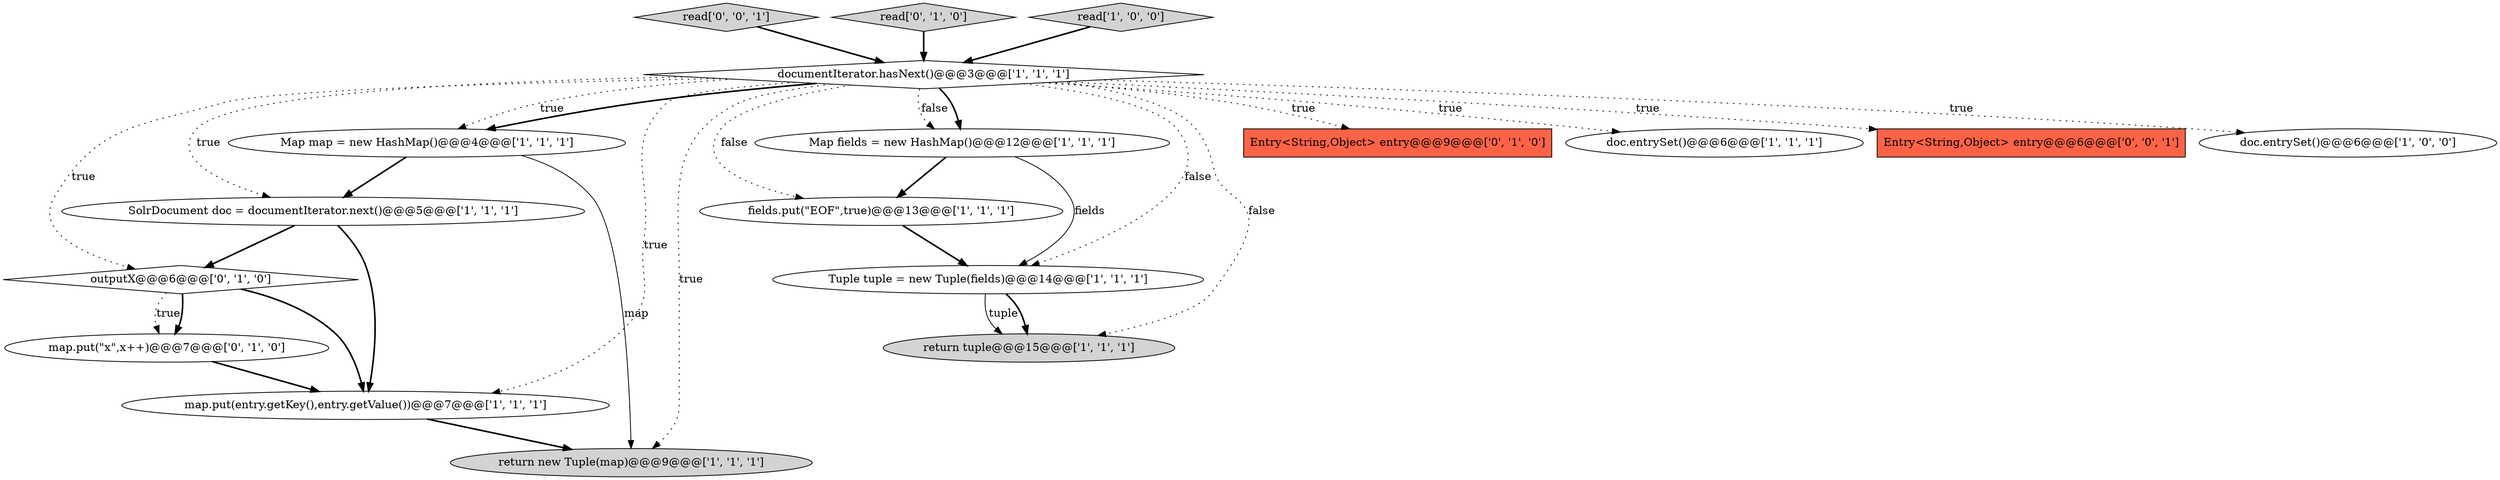 digraph {
8 [style = filled, label = "return new Tuple(map)@@@9@@@['1', '1', '1']", fillcolor = lightgray, shape = ellipse image = "AAA0AAABBB1BBB"];
16 [style = filled, label = "read['0', '0', '1']", fillcolor = lightgray, shape = diamond image = "AAA0AAABBB3BBB"];
6 [style = filled, label = "map.put(entry.getKey(),entry.getValue())@@@7@@@['1', '1', '1']", fillcolor = white, shape = ellipse image = "AAA0AAABBB1BBB"];
12 [style = filled, label = "read['0', '1', '0']", fillcolor = lightgray, shape = diamond image = "AAA0AAABBB2BBB"];
7 [style = filled, label = "Tuple tuple = new Tuple(fields)@@@14@@@['1', '1', '1']", fillcolor = white, shape = ellipse image = "AAA0AAABBB1BBB"];
3 [style = filled, label = "fields.put(\"EOF\",true)@@@13@@@['1', '1', '1']", fillcolor = white, shape = ellipse image = "AAA0AAABBB1BBB"];
10 [style = filled, label = "SolrDocument doc = documentIterator.next()@@@5@@@['1', '1', '1']", fillcolor = white, shape = ellipse image = "AAA0AAABBB1BBB"];
14 [style = filled, label = "outputX@@@6@@@['0', '1', '0']", fillcolor = white, shape = diamond image = "AAA1AAABBB2BBB"];
9 [style = filled, label = "read['1', '0', '0']", fillcolor = lightgray, shape = diamond image = "AAA0AAABBB1BBB"];
11 [style = filled, label = "return tuple@@@15@@@['1', '1', '1']", fillcolor = lightgray, shape = ellipse image = "AAA0AAABBB1BBB"];
13 [style = filled, label = "Entry<String,Object> entry@@@9@@@['0', '1', '0']", fillcolor = tomato, shape = box image = "AAA0AAABBB2BBB"];
4 [style = filled, label = "doc.entrySet()@@@6@@@['1', '1', '1']", fillcolor = white, shape = ellipse image = "AAA0AAABBB1BBB"];
2 [style = filled, label = "documentIterator.hasNext()@@@3@@@['1', '1', '1']", fillcolor = white, shape = diamond image = "AAA0AAABBB1BBB"];
0 [style = filled, label = "Map map = new HashMap()@@@4@@@['1', '1', '1']", fillcolor = white, shape = ellipse image = "AAA0AAABBB1BBB"];
15 [style = filled, label = "map.put(\"x\",x++)@@@7@@@['0', '1', '0']", fillcolor = white, shape = ellipse image = "AAA1AAABBB2BBB"];
17 [style = filled, label = "Entry<String,Object> entry@@@6@@@['0', '0', '1']", fillcolor = tomato, shape = box image = "AAA0AAABBB3BBB"];
1 [style = filled, label = "doc.entrySet()@@@6@@@['1', '0', '0']", fillcolor = white, shape = ellipse image = "AAA0AAABBB1BBB"];
5 [style = filled, label = "Map fields = new HashMap()@@@12@@@['1', '1', '1']", fillcolor = white, shape = ellipse image = "AAA0AAABBB1BBB"];
2->17 [style = dotted, label="true"];
7->11 [style = solid, label="tuple"];
2->4 [style = dotted, label="true"];
10->6 [style = bold, label=""];
2->8 [style = dotted, label="true"];
2->5 [style = bold, label=""];
12->2 [style = bold, label=""];
9->2 [style = bold, label=""];
2->6 [style = dotted, label="true"];
7->11 [style = bold, label=""];
2->7 [style = dotted, label="false"];
2->14 [style = dotted, label="true"];
6->8 [style = bold, label=""];
3->7 [style = bold, label=""];
15->6 [style = bold, label=""];
2->10 [style = dotted, label="true"];
0->8 [style = solid, label="map"];
16->2 [style = bold, label=""];
0->10 [style = bold, label=""];
2->1 [style = dotted, label="true"];
14->15 [style = dotted, label="true"];
2->13 [style = dotted, label="true"];
14->6 [style = bold, label=""];
2->5 [style = dotted, label="false"];
5->7 [style = solid, label="fields"];
2->0 [style = bold, label=""];
5->3 [style = bold, label=""];
2->0 [style = dotted, label="true"];
2->11 [style = dotted, label="false"];
2->3 [style = dotted, label="false"];
14->15 [style = bold, label=""];
10->14 [style = bold, label=""];
}
